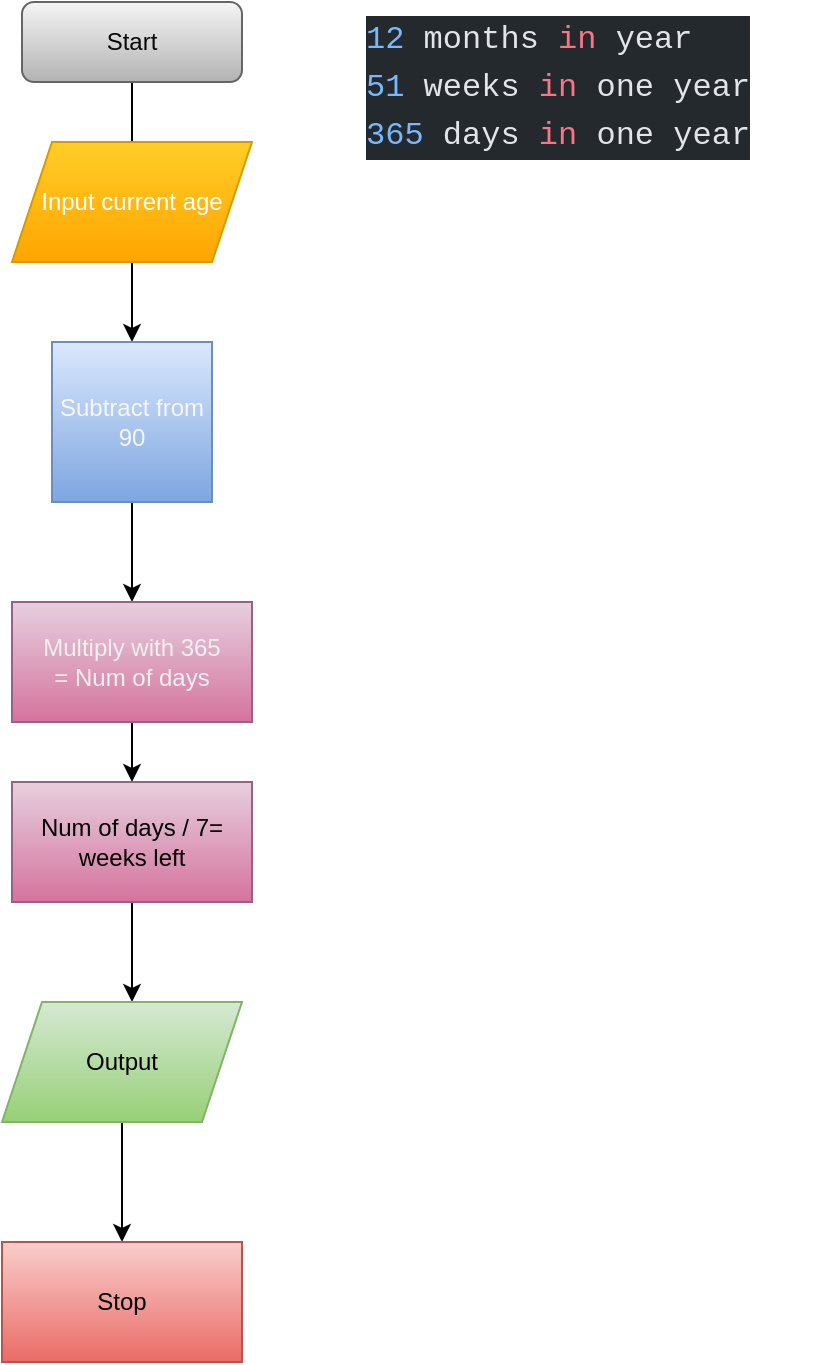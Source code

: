 <mxfile><diagram id="OtEIM5nrRNoa6S7GCXqf" name="Page-1"><mxGraphModel dx="588" dy="759" grid="1" gridSize="10" guides="1" tooltips="1" connect="1" arrows="1" fold="1" page="1" pageScale="1" pageWidth="827" pageHeight="1169" math="0" shadow="0"><root><mxCell id="0"/><mxCell id="1" parent="0"/><mxCell id="5" value="" style="edgeStyle=none;html=1;fontColor=#080808;" edge="1" parent="1" source="2"><mxGeometry relative="1" as="geometry"><mxPoint x="395" y="160" as="targetPoint"/></mxGeometry></mxCell><mxCell id="2" value="&lt;font color=&quot;#080808&quot;&gt;Start&lt;/font&gt;" style="rounded=1;whiteSpace=wrap;html=1;fillColor=#f5f5f5;gradientColor=#b3b3b3;strokeColor=#666666;" vertex="1" parent="1"><mxGeometry x="340" y="50" width="110" height="40" as="geometry"/></mxCell><mxCell id="8" style="edgeStyle=none;html=1;exitX=0.5;exitY=1;exitDx=0;exitDy=0;entryX=0.5;entryY=0;entryDx=0;entryDy=0;fontColor=#080808;" edge="1" parent="1" source="6" target="7"><mxGeometry relative="1" as="geometry"/></mxCell><mxCell id="6" value="&lt;font color=&quot;#ffffff&quot;&gt;Input current age&lt;/font&gt;" style="shape=parallelogram;perimeter=parallelogramPerimeter;whiteSpace=wrap;html=1;fixedSize=1;strokeColor=#d79b00;fillColor=#ffcd28;gradientColor=#ffa500;" vertex="1" parent="1"><mxGeometry x="335" y="120" width="120" height="60" as="geometry"/></mxCell><mxCell id="14" style="edgeStyle=none;html=1;exitX=0.5;exitY=1;exitDx=0;exitDy=0;entryX=0.5;entryY=0;entryDx=0;entryDy=0;fontColor=#080808;" edge="1" parent="1" source="7" target="12"><mxGeometry relative="1" as="geometry"/></mxCell><mxCell id="7" value="&lt;font color=&quot;#f7f7f7&quot;&gt;Subtract from 90&lt;/font&gt;" style="whiteSpace=wrap;html=1;aspect=fixed;fillColor=#dae8fc;gradientColor=#7ea6e0;strokeColor=#6c8ebf;" vertex="1" parent="1"><mxGeometry x="355" y="220" width="80" height="80" as="geometry"/></mxCell><mxCell id="17" style="edgeStyle=none;html=1;fontColor=#F0F0F0;" edge="1" parent="1" source="12" target="16"><mxGeometry relative="1" as="geometry"/></mxCell><mxCell id="12" value="&lt;font color=&quot;#f0f0f0&quot;&gt;Multiply with 365&lt;br&gt;= Num of days&lt;br&gt;&lt;/font&gt;" style="rounded=0;whiteSpace=wrap;html=1;fontFamily=Helvetica;fontSize=12;align=center;strokeColor=#996185;fillColor=#e6d0de;gradientColor=#d5739d;" vertex="1" parent="1"><mxGeometry x="335" y="350" width="120" height="60" as="geometry"/></mxCell><mxCell id="15" value="&lt;meta charset=&quot;utf-8&quot;&gt;&lt;div style=&quot;color: rgb(225, 228, 232); background-color: rgb(36, 41, 46); font-family: Menlo, Monaco, &amp;quot;Courier New&amp;quot;, monospace; font-weight: normal; font-size: 16px; line-height: 24px;&quot;&gt;&lt;div&gt;&lt;span style=&quot;color: #79b8ff;&quot;&gt;12&lt;/span&gt;&lt;span style=&quot;color: #e1e4e8;&quot;&gt; months &lt;/span&gt;&lt;span style=&quot;color: #f97583;&quot;&gt;in&lt;/span&gt;&lt;span style=&quot;color: #e1e4e8;&quot;&gt; year&lt;/span&gt;&lt;/div&gt;&lt;div&gt;&lt;span style=&quot;color: #79b8ff;&quot;&gt;51&lt;/span&gt;&lt;span style=&quot;color: #e1e4e8;&quot;&gt; weeks &lt;/span&gt;&lt;span style=&quot;color: #f97583;&quot;&gt;in&lt;/span&gt;&lt;span style=&quot;color: #e1e4e8;&quot;&gt; one year&lt;/span&gt;&lt;/div&gt;&lt;div&gt;&lt;span style=&quot;color: #79b8ff;&quot;&gt;365&lt;/span&gt;&lt;span style=&quot;color: #e1e4e8;&quot;&gt; days &lt;/span&gt;&lt;span style=&quot;color: #f97583;&quot;&gt;in&lt;/span&gt;&lt;span style=&quot;color: #e1e4e8;&quot;&gt; one year&lt;/span&gt;&lt;/div&gt;&lt;/div&gt;" style="text;whiteSpace=wrap;html=1;fontColor=#FFFFFF;" vertex="1" parent="1"><mxGeometry x="510" y="50" width="230" height="100" as="geometry"/></mxCell><mxCell id="18" style="edgeStyle=none;html=1;exitX=0.5;exitY=1;exitDx=0;exitDy=0;fontColor=#F0F0F0;" edge="1" parent="1" source="16"><mxGeometry relative="1" as="geometry"><mxPoint x="395" y="550" as="targetPoint"/></mxGeometry></mxCell><mxCell id="16" value="Num of days / 7= weeks left" style="rounded=0;whiteSpace=wrap;html=1;fontFamily=Helvetica;fontSize=12;align=center;strokeColor=#996185;fillColor=#e6d0de;gradientColor=#d5739d;" vertex="1" parent="1"><mxGeometry x="335" y="440" width="120" height="60" as="geometry"/></mxCell><mxCell id="21" value="" style="edgeStyle=none;html=1;fontColor=#F0F0F0;" edge="1" parent="1" source="19" target="20"><mxGeometry relative="1" as="geometry"/></mxCell><mxCell id="19" value="Output" style="shape=parallelogram;perimeter=parallelogramPerimeter;whiteSpace=wrap;html=1;fixedSize=1;strokeColor=#82b366;fillColor=#d5e8d4;gradientColor=#97d077;" vertex="1" parent="1"><mxGeometry x="330" y="550" width="120" height="60" as="geometry"/></mxCell><mxCell id="20" value="Stop" style="whiteSpace=wrap;html=1;strokeColor=#b85450;fillColor=#f8cecc;gradientColor=#ea6b66;" vertex="1" parent="1"><mxGeometry x="330" y="670" width="120" height="60" as="geometry"/></mxCell></root></mxGraphModel></diagram></mxfile>